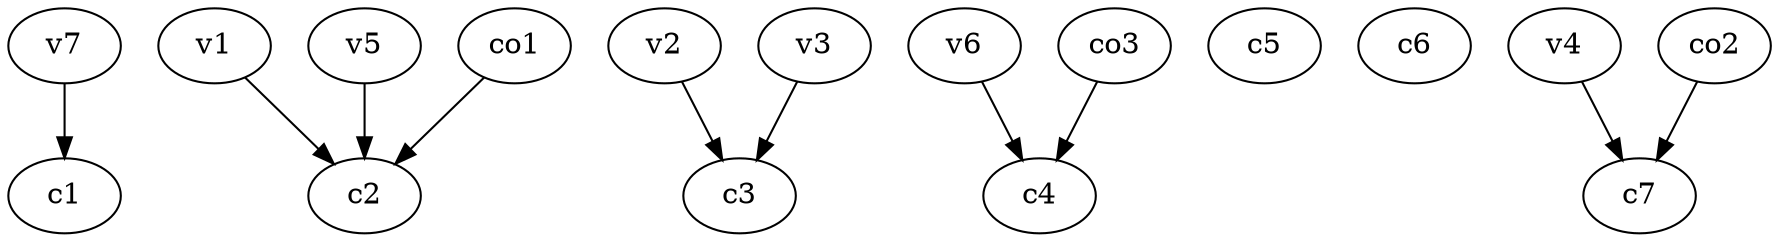 strict digraph  {
c1;
c2;
c3;
c4;
c5;
c6;
c7;
v1;
v2;
v3;
v4;
v5;
v6;
v7;
co1;
co2;
co3;
v1 -> c2  [weight=1];
v2 -> c3  [weight=1];
v3 -> c3  [weight=1];
v4 -> c7  [weight=1];
v5 -> c2  [weight=1];
v6 -> c4  [weight=1];
v7 -> c1  [weight=1];
co1 -> c2  [weight=1];
co2 -> c7  [weight=1];
co3 -> c4  [weight=1];
}
